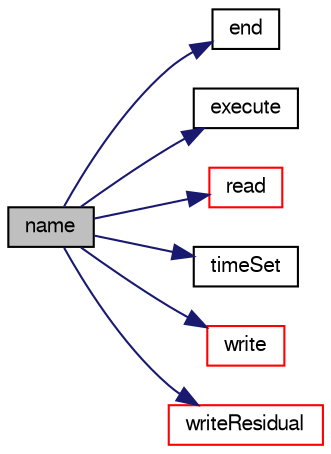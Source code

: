 digraph "name"
{
  bgcolor="transparent";
  edge [fontname="FreeSans",fontsize="10",labelfontname="FreeSans",labelfontsize="10"];
  node [fontname="FreeSans",fontsize="10",shape=record];
  rankdir="LR";
  Node18 [label="name",height=0.2,width=0.4,color="black", fillcolor="grey75", style="filled", fontcolor="black"];
  Node18 -> Node19 [color="midnightblue",fontsize="10",style="solid",fontname="FreeSans"];
  Node19 [label="end",height=0.2,width=0.4,color="black",URL="$a28906.html#aaf81d3fdaf258088d7692fa70cece087",tooltip="Execute at the final time-loop, currently does nothing. "];
  Node18 -> Node20 [color="midnightblue",fontsize="10",style="solid",fontname="FreeSans"];
  Node20 [label="execute",height=0.2,width=0.4,color="black",URL="$a28906.html#a61af3e60b94ae3e748f6fbac1e794af7",tooltip="Execute, currently does nothing. "];
  Node18 -> Node21 [color="midnightblue",fontsize="10",style="solid",fontname="FreeSans"];
  Node21 [label="read",height=0.2,width=0.4,color="red",URL="$a28906.html#aa9b8764750bd9ff67ca32b6551dc7847",tooltip="Read the field min/max data. "];
  Node18 -> Node324 [color="midnightblue",fontsize="10",style="solid",fontname="FreeSans"];
  Node324 [label="timeSet",height=0.2,width=0.4,color="black",URL="$a28906.html#a9637c56f3ddc45f3ce62ec07dbe2228f",tooltip="Called when time was set at the end of the Time::operator++. "];
  Node18 -> Node325 [color="midnightblue",fontsize="10",style="solid",fontname="FreeSans"];
  Node325 [label="write",height=0.2,width=0.4,color="red",URL="$a28906.html#aac759501cf6c7895a70eecbef0226ae1",tooltip="Write the residuals. "];
  Node18 -> Node354 [color="midnightblue",fontsize="10",style="solid",fontname="FreeSans"];
  Node354 [label="writeResidual",height=0.2,width=0.4,color="red",URL="$a28906.html#a595e87c39c4137068975c9474942dd4f",tooltip="Calculate the field min/max. "];
}
